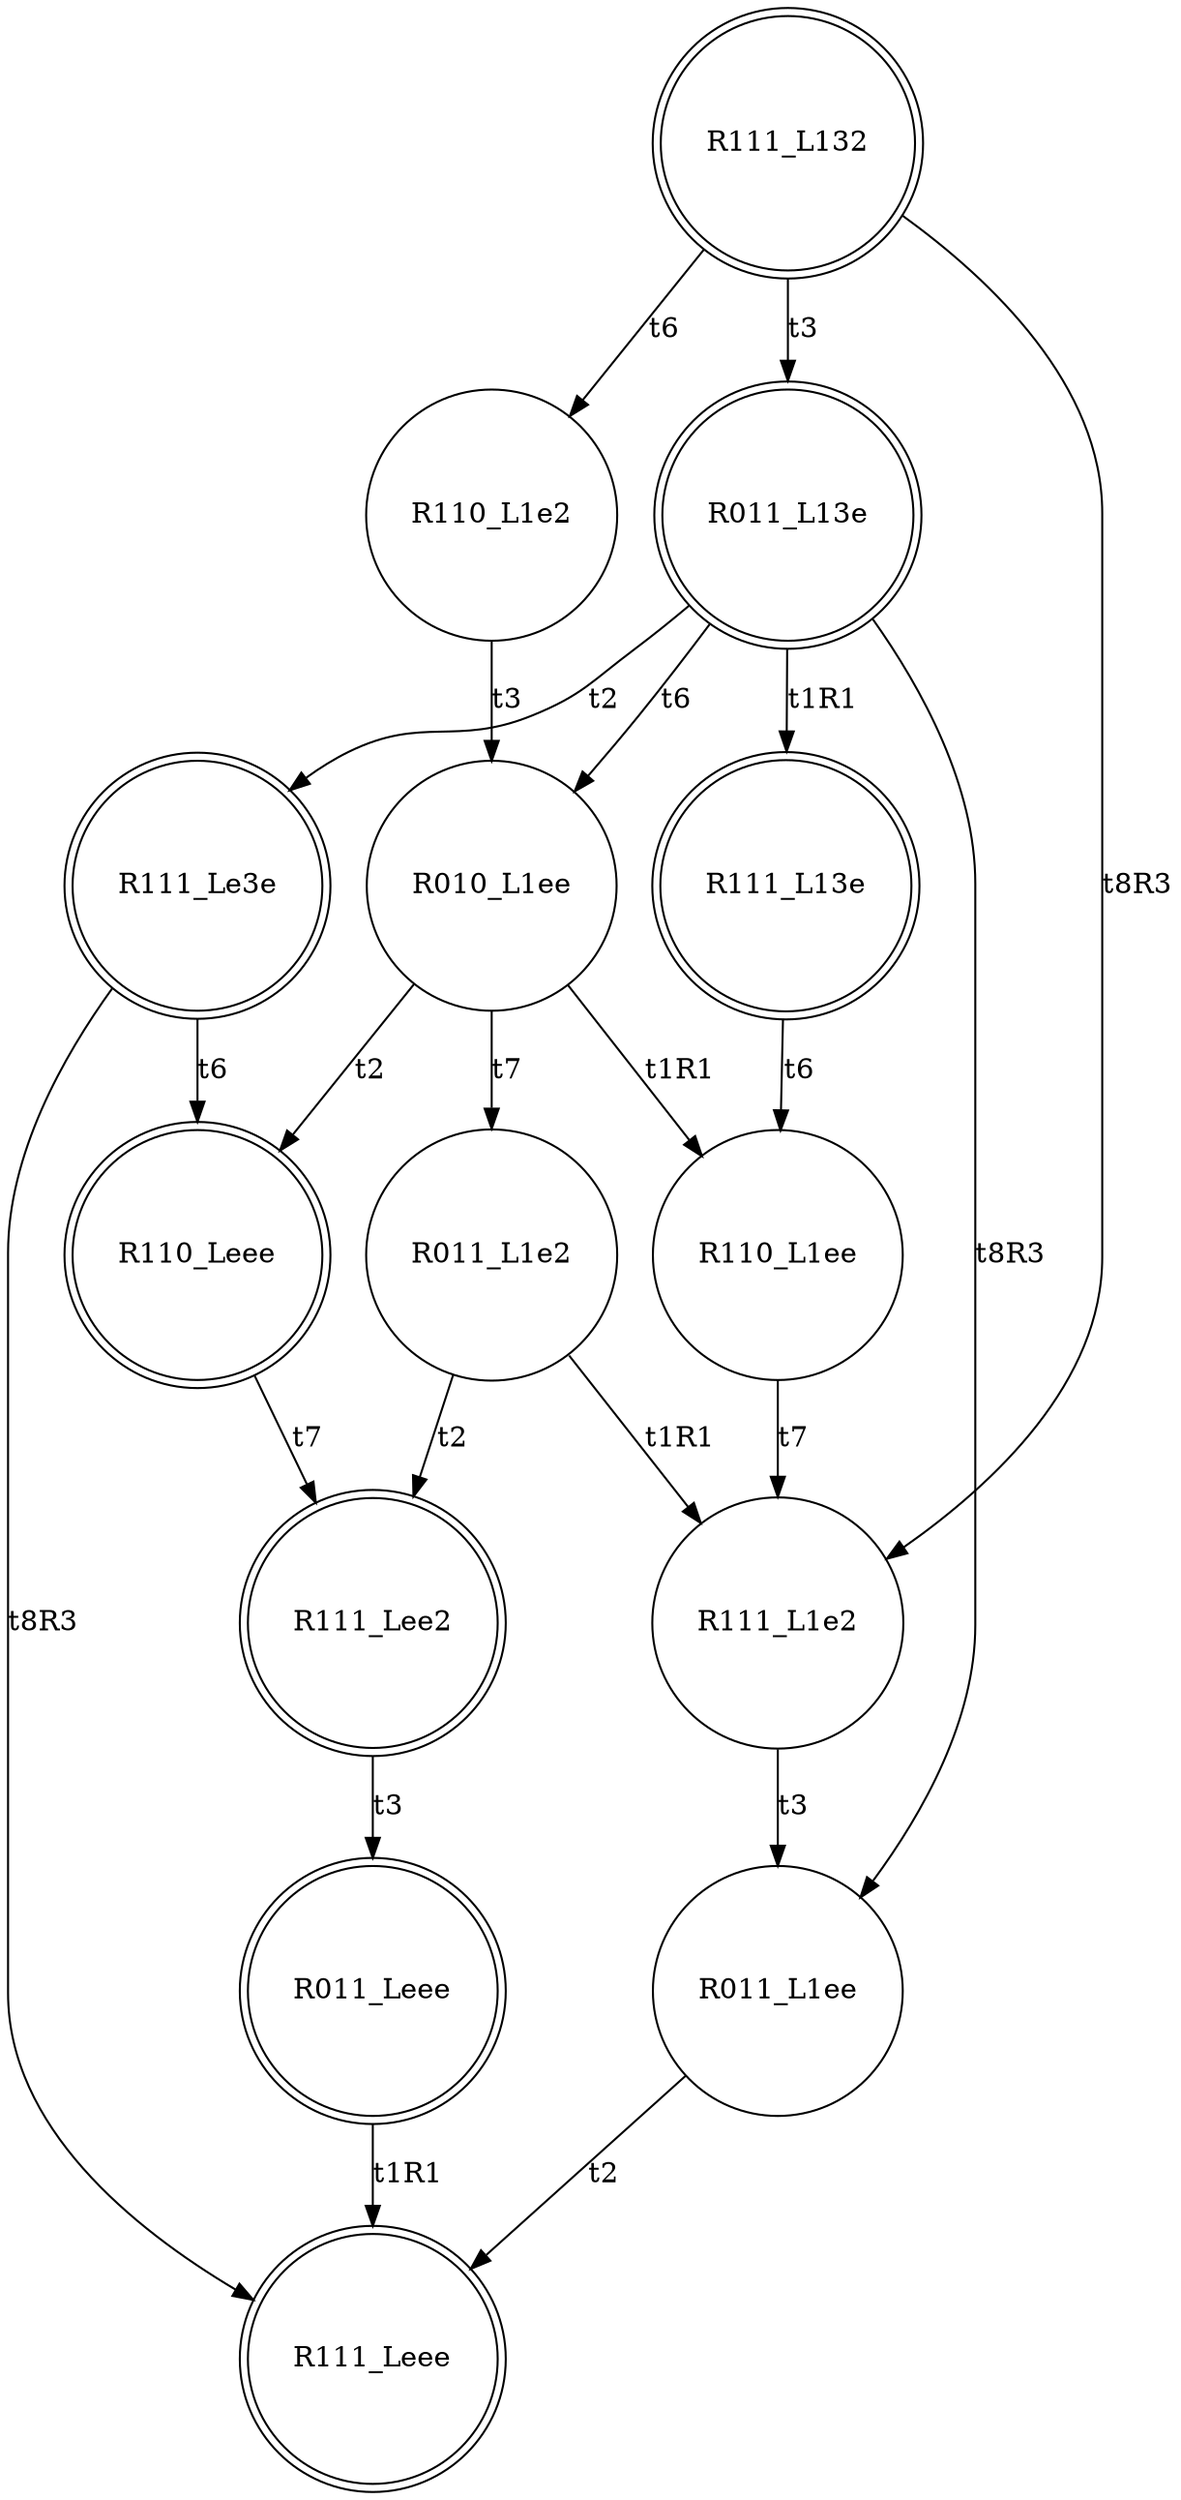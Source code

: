 digraph "SCdebug/2" {
node [shape=doublecircle]; R111_L132 ;
node [shape=doublecircle]; R011_L13e ;
node [shape=doublecircle]; R111_L13e ;
node [shape=circle]; R110_L1ee ;
node [shape=circle]; R111_L1e2 ;
node [shape=circle]; R011_L1ee ;
node [shape=doublecircle]; R111_Leee ;
node [shape=doublecircle]; R111_Le3e ;
node [shape=doublecircle]; R110_Leee ;
node [shape=doublecircle]; R111_Lee2 ;
node [shape=doublecircle]; R011_Leee ;
node [shape=circle]; R010_L1ee ;
node [shape=circle]; R011_L1e2 ;
node [shape=circle]; R110_L1e2 ;
R111_L132 -> R011_L13e [label=t3]
R111_L132 -> R110_L1e2 [label=t6]
R111_L132 -> R111_L1e2 [label=t8R3]
R011_L13e -> R111_L13e [label=t1R1]
R011_L13e -> R111_Le3e [label=t2]
R011_L13e -> R010_L1ee [label=t6]
R011_L13e -> R011_L1ee [label=t8R3]
R111_L13e -> R110_L1ee [label=t6]
R110_L1ee -> R111_L1e2 [label=t7]
R111_L1e2 -> R011_L1ee [label=t3]
R011_L1ee -> R111_Leee [label=t2]
R111_Le3e -> R110_Leee [label=t6]
R111_Le3e -> R111_Leee [label=t8R3]
R110_Leee -> R111_Lee2 [label=t7]
R111_Lee2 -> R011_Leee [label=t3]
R011_Leee -> R111_Leee [label=t1R1]
R010_L1ee -> R110_L1ee [label=t1R1]
R010_L1ee -> R110_Leee [label=t2]
R010_L1ee -> R011_L1e2 [label=t7]
R011_L1e2 -> R111_L1e2 [label=t1R1]
R011_L1e2 -> R111_Lee2 [label=t2]
R110_L1e2 -> R010_L1ee [label=t3]
}